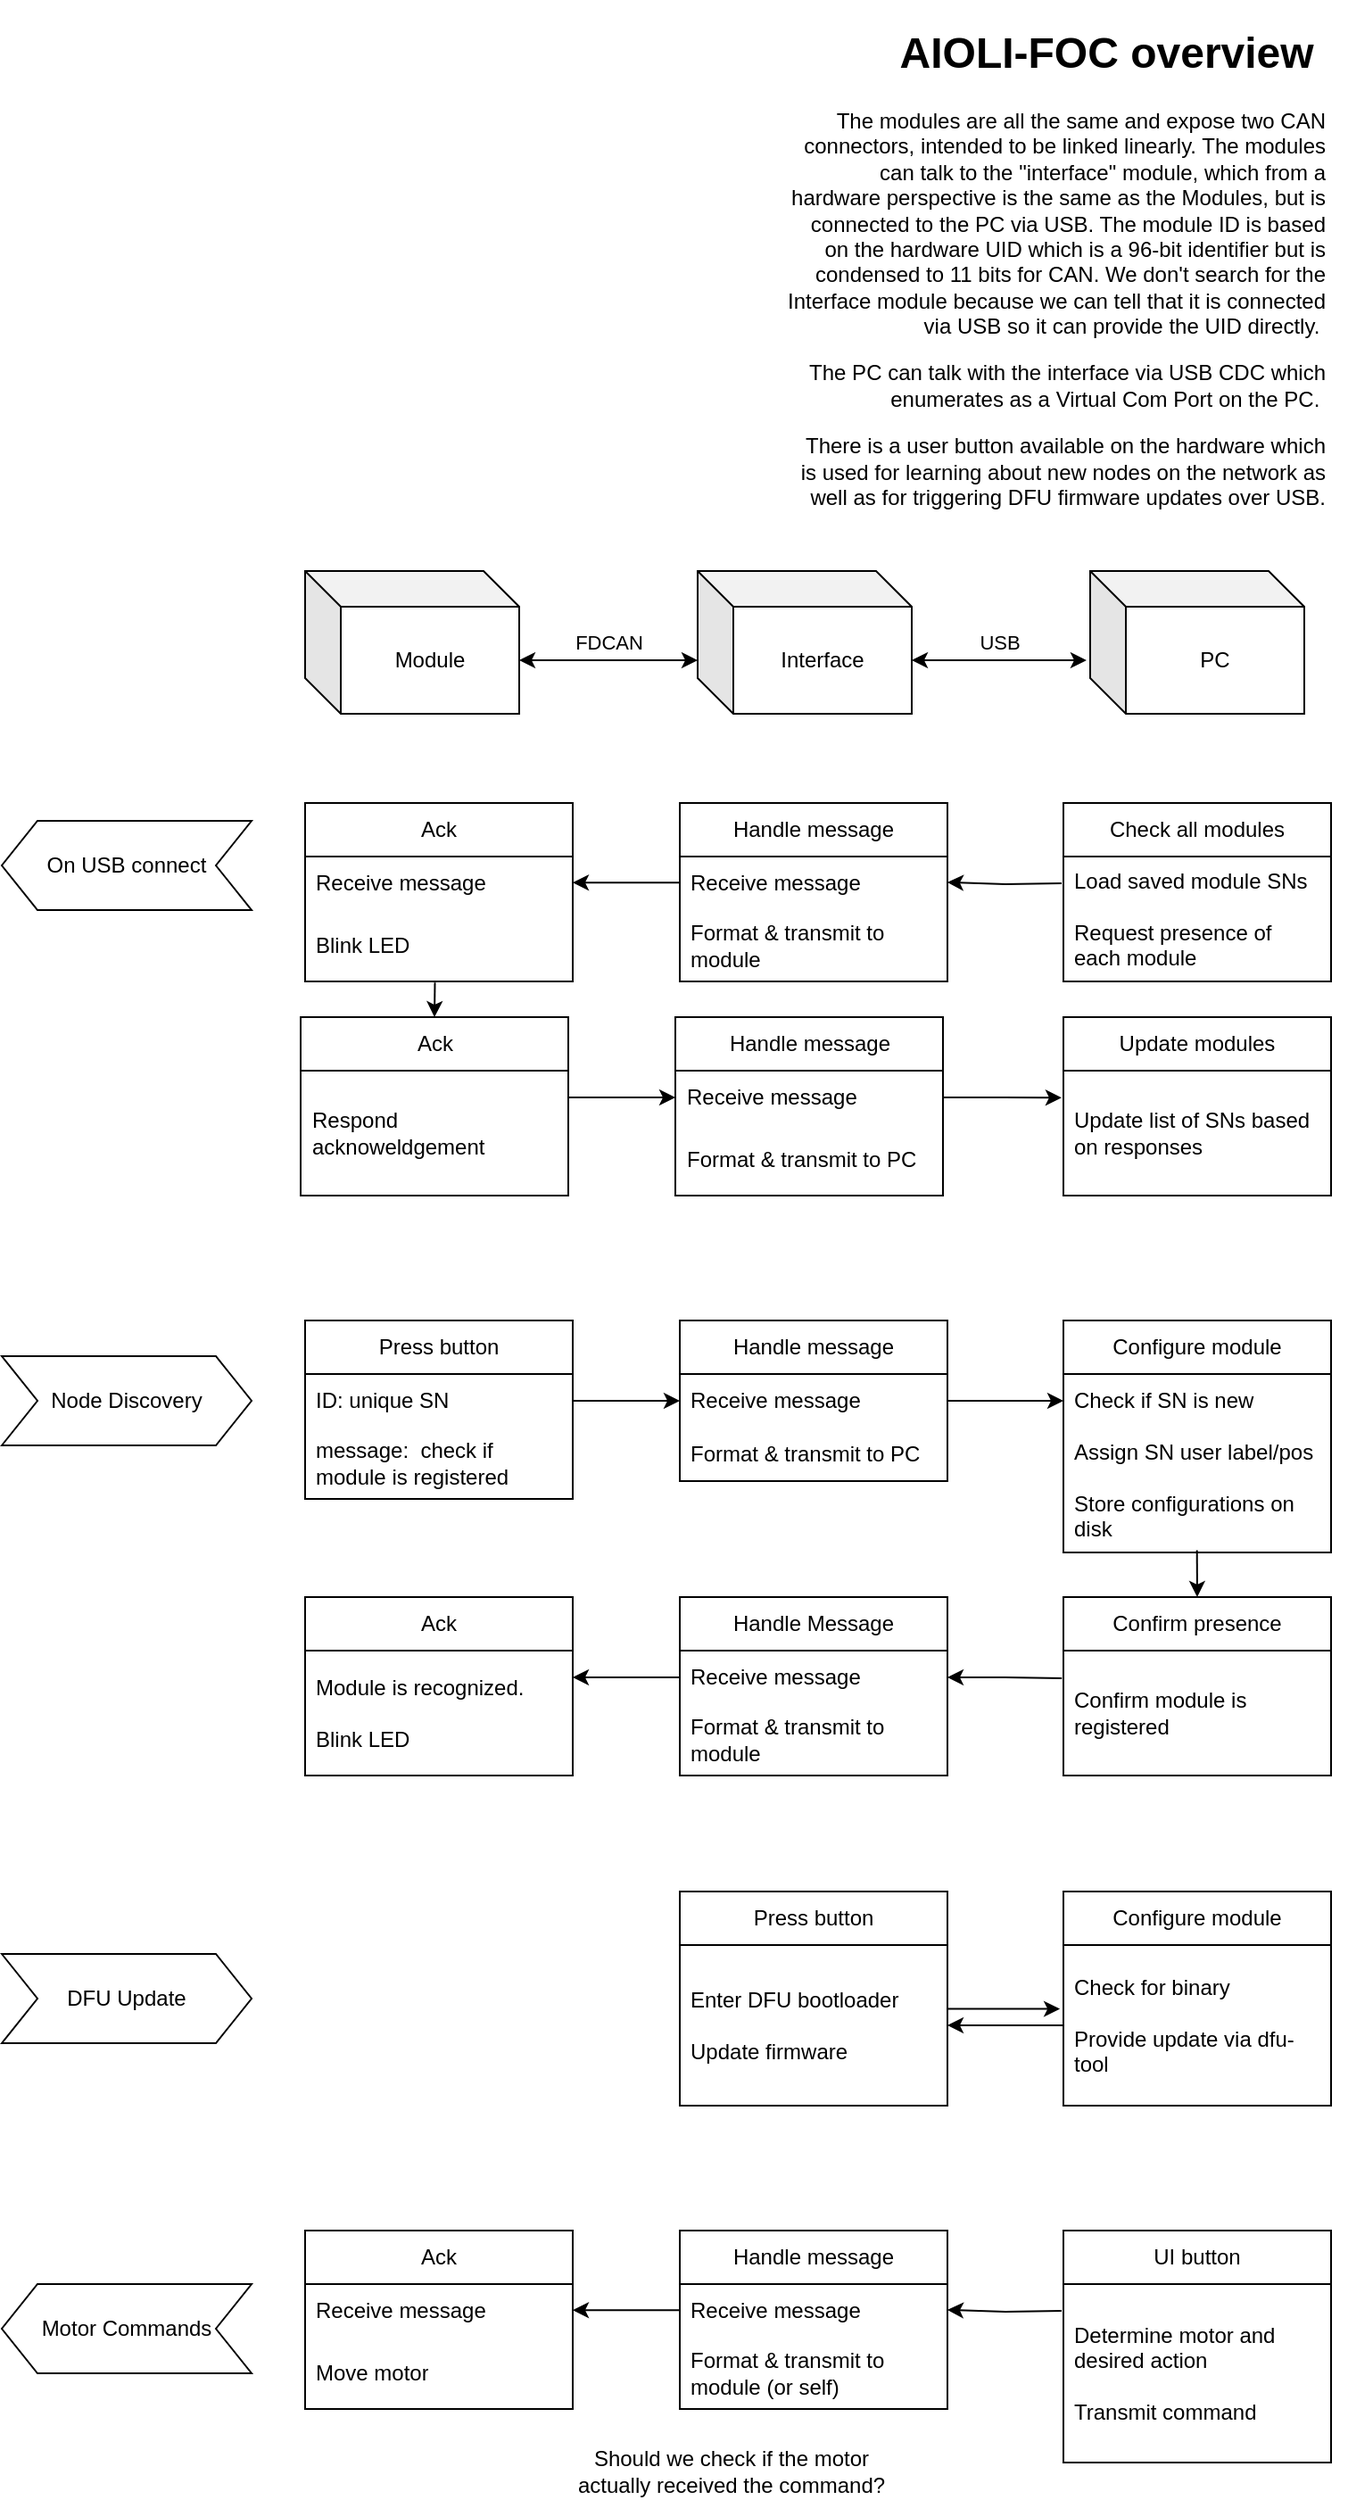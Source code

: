<mxfile version="21.3.4" type="device">
  <diagram name="Page-1" id="QK0k71U0-YMzZS4S_Lbx">
    <mxGraphModel dx="1468" dy="2058" grid="1" gridSize="10" guides="1" tooltips="1" connect="1" arrows="1" fold="1" page="1" pageScale="1" pageWidth="850" pageHeight="1100" math="0" shadow="0">
      <root>
        <mxCell id="0" />
        <mxCell id="1" parent="0" />
        <mxCell id="optiHcsyvHdyVhAm3H1W-5" style="edgeStyle=orthogonalEdgeStyle;rounded=0;orthogonalLoop=1;jettySize=auto;html=1;exitX=0;exitY=0;exitDx=120;exitDy=50;exitPerimeter=0;entryX=0;entryY=0.625;entryDx=0;entryDy=0;entryPerimeter=0;startArrow=classic;startFill=1;" edge="1" parent="1" source="optiHcsyvHdyVhAm3H1W-1" target="optiHcsyvHdyVhAm3H1W-2">
          <mxGeometry relative="1" as="geometry" />
        </mxCell>
        <mxCell id="optiHcsyvHdyVhAm3H1W-8" value="FDCAN" style="edgeLabel;html=1;align=center;verticalAlign=middle;resizable=0;points=[];" vertex="1" connectable="0" parent="optiHcsyvHdyVhAm3H1W-5">
          <mxGeometry x="0.18" y="1" relative="1" as="geometry">
            <mxPoint x="-9" y="-9" as="offset" />
          </mxGeometry>
        </mxCell>
        <mxCell id="optiHcsyvHdyVhAm3H1W-1" value="Module" style="shape=cube;whiteSpace=wrap;html=1;boundedLbl=1;backgroundOutline=1;darkOpacity=0.05;darkOpacity2=0.1;" vertex="1" parent="1">
          <mxGeometry x="240" y="270" width="120" height="80" as="geometry" />
        </mxCell>
        <mxCell id="optiHcsyvHdyVhAm3H1W-7" style="edgeStyle=orthogonalEdgeStyle;rounded=0;orthogonalLoop=1;jettySize=auto;html=1;exitX=0;exitY=0;exitDx=120;exitDy=50;exitPerimeter=0;entryX=-0.017;entryY=0.625;entryDx=0;entryDy=0;entryPerimeter=0;startArrow=classic;startFill=1;" edge="1" parent="1" source="optiHcsyvHdyVhAm3H1W-2" target="optiHcsyvHdyVhAm3H1W-3">
          <mxGeometry relative="1" as="geometry" />
        </mxCell>
        <mxCell id="optiHcsyvHdyVhAm3H1W-9" value="USB" style="edgeLabel;html=1;align=center;verticalAlign=middle;resizable=0;points=[];" vertex="1" connectable="0" parent="optiHcsyvHdyVhAm3H1W-7">
          <mxGeometry x="0.0" y="-4" relative="1" as="geometry">
            <mxPoint y="-14" as="offset" />
          </mxGeometry>
        </mxCell>
        <mxCell id="optiHcsyvHdyVhAm3H1W-2" value="Interface" style="shape=cube;whiteSpace=wrap;html=1;boundedLbl=1;backgroundOutline=1;darkOpacity=0.05;darkOpacity2=0.1;" vertex="1" parent="1">
          <mxGeometry x="460" y="270" width="120" height="80" as="geometry" />
        </mxCell>
        <mxCell id="optiHcsyvHdyVhAm3H1W-3" value="PC" style="shape=cube;whiteSpace=wrap;html=1;boundedLbl=1;backgroundOutline=1;darkOpacity=0.05;darkOpacity2=0.1;" vertex="1" parent="1">
          <mxGeometry x="680" y="270" width="120" height="80" as="geometry" />
        </mxCell>
        <mxCell id="optiHcsyvHdyVhAm3H1W-10" value="&lt;h1 style=&quot;text-align: right;&quot;&gt;AIOLI-FOC overview&amp;nbsp;&lt;/h1&gt;&lt;p style=&quot;text-align: right;&quot;&gt;The modules are all the same and expose two CAN connectors, intended to be linked linearly. The modules can talk to the &quot;interface&quot; module, which from a hardware perspective is the same as the Modules, but is connected to the PC via USB. The module ID is based on the hardware UID which is a 96-bit identifier but is condensed to 11 bits for CAN. We don&#39;t search for the Interface module because we can tell that it is connected via USB so it can provide the UID directly.&amp;nbsp;&lt;/p&gt;&lt;p style=&quot;text-align: right;&quot;&gt;The PC can talk with the interface via USB CDC which enumerates as a Virtual Com Port on the PC.&amp;nbsp;&lt;/p&gt;&lt;p style=&quot;text-align: right;&quot;&gt;There is a user button available on the hardware which is used for learning about new nodes on the network as well as for triggering DFU firmware updates over USB.&lt;/p&gt;" style="text;html=1;strokeColor=none;fillColor=none;spacing=5;spacingTop=-20;whiteSpace=wrap;overflow=hidden;rounded=0;" vertex="1" parent="1">
          <mxGeometry x="505" y="-40" width="310" height="280" as="geometry" />
        </mxCell>
        <mxCell id="optiHcsyvHdyVhAm3H1W-13" value="DFU Update" style="shape=step;perimeter=stepPerimeter;whiteSpace=wrap;html=1;fixedSize=1;" vertex="1" parent="1">
          <mxGeometry x="70" y="1045" width="140" height="50" as="geometry" />
        </mxCell>
        <mxCell id="optiHcsyvHdyVhAm3H1W-14" value="Motor Commands" style="shape=step;perimeter=stepPerimeter;whiteSpace=wrap;html=1;fixedSize=1;flipV=0;flipH=1;" vertex="1" parent="1">
          <mxGeometry x="70" y="1230" width="140" height="50" as="geometry" />
        </mxCell>
        <mxCell id="optiHcsyvHdyVhAm3H1W-18" value="Press button" style="swimlane;fontStyle=0;childLayout=stackLayout;horizontal=1;startSize=30;horizontalStack=0;resizeParent=1;resizeParentMax=0;resizeLast=0;collapsible=1;marginBottom=0;whiteSpace=wrap;html=1;" vertex="1" parent="1">
          <mxGeometry x="240" y="690" width="150" height="100" as="geometry" />
        </mxCell>
        <mxCell id="optiHcsyvHdyVhAm3H1W-19" value="ID: unique SN" style="text;strokeColor=none;fillColor=none;align=left;verticalAlign=middle;spacingLeft=4;spacingRight=4;overflow=hidden;points=[[0,0.5],[1,0.5]];portConstraint=eastwest;rotatable=0;whiteSpace=wrap;html=1;" vertex="1" parent="optiHcsyvHdyVhAm3H1W-18">
          <mxGeometry y="30" width="150" height="30" as="geometry" />
        </mxCell>
        <mxCell id="optiHcsyvHdyVhAm3H1W-20" value="message:&amp;nbsp; check if module is registered" style="text;strokeColor=none;fillColor=none;align=left;verticalAlign=middle;spacingLeft=4;spacingRight=4;overflow=hidden;points=[[0,0.5],[1,0.5]];portConstraint=eastwest;rotatable=0;whiteSpace=wrap;html=1;" vertex="1" parent="optiHcsyvHdyVhAm3H1W-18">
          <mxGeometry y="60" width="150" height="40" as="geometry" />
        </mxCell>
        <mxCell id="optiHcsyvHdyVhAm3H1W-22" style="edgeStyle=orthogonalEdgeStyle;rounded=0;orthogonalLoop=1;jettySize=auto;html=1;exitX=1;exitY=0.5;exitDx=0;exitDy=0;" edge="1" parent="optiHcsyvHdyVhAm3H1W-18" source="optiHcsyvHdyVhAm3H1W-19" target="optiHcsyvHdyVhAm3H1W-19">
          <mxGeometry relative="1" as="geometry" />
        </mxCell>
        <mxCell id="optiHcsyvHdyVhAm3H1W-23" value="Handle message" style="swimlane;fontStyle=0;childLayout=stackLayout;horizontal=1;startSize=30;horizontalStack=0;resizeParent=1;resizeParentMax=0;resizeLast=0;collapsible=1;marginBottom=0;whiteSpace=wrap;html=1;" vertex="1" parent="1">
          <mxGeometry x="450" y="690" width="150" height="90" as="geometry" />
        </mxCell>
        <mxCell id="optiHcsyvHdyVhAm3H1W-24" value="Receive message" style="text;strokeColor=none;fillColor=none;align=left;verticalAlign=middle;spacingLeft=4;spacingRight=4;overflow=hidden;points=[[0,0.5],[1,0.5]];portConstraint=eastwest;rotatable=0;whiteSpace=wrap;html=1;" vertex="1" parent="optiHcsyvHdyVhAm3H1W-23">
          <mxGeometry y="30" width="150" height="30" as="geometry" />
        </mxCell>
        <mxCell id="optiHcsyvHdyVhAm3H1W-25" value="Format &amp;amp; transmit to PC" style="text;strokeColor=none;fillColor=none;align=left;verticalAlign=middle;spacingLeft=4;spacingRight=4;overflow=hidden;points=[[0,0.5],[1,0.5]];portConstraint=eastwest;rotatable=0;whiteSpace=wrap;html=1;" vertex="1" parent="optiHcsyvHdyVhAm3H1W-23">
          <mxGeometry y="60" width="150" height="30" as="geometry" />
        </mxCell>
        <mxCell id="optiHcsyvHdyVhAm3H1W-26" style="edgeStyle=orthogonalEdgeStyle;rounded=0;orthogonalLoop=1;jettySize=auto;html=1;exitX=1;exitY=0.5;exitDx=0;exitDy=0;" edge="1" parent="optiHcsyvHdyVhAm3H1W-23" source="optiHcsyvHdyVhAm3H1W-24" target="optiHcsyvHdyVhAm3H1W-24">
          <mxGeometry relative="1" as="geometry" />
        </mxCell>
        <mxCell id="optiHcsyvHdyVhAm3H1W-27" value="Configure module" style="swimlane;fontStyle=0;childLayout=stackLayout;horizontal=1;startSize=30;horizontalStack=0;resizeParent=1;resizeParentMax=0;resizeLast=0;collapsible=1;marginBottom=0;whiteSpace=wrap;html=1;" vertex="1" parent="1">
          <mxGeometry x="665" y="690" width="150" height="130" as="geometry" />
        </mxCell>
        <mxCell id="optiHcsyvHdyVhAm3H1W-28" value="Check if SN is new" style="text;strokeColor=none;fillColor=none;align=left;verticalAlign=middle;spacingLeft=4;spacingRight=4;overflow=hidden;points=[[0,0.5],[1,0.5]];portConstraint=eastwest;rotatable=0;whiteSpace=wrap;html=1;" vertex="1" parent="optiHcsyvHdyVhAm3H1W-27">
          <mxGeometry y="30" width="150" height="30" as="geometry" />
        </mxCell>
        <mxCell id="optiHcsyvHdyVhAm3H1W-29" value="Assign SN user label/pos&lt;br&gt;&lt;br&gt;Store configurations on disk" style="text;strokeColor=none;fillColor=none;align=left;verticalAlign=middle;spacingLeft=4;spacingRight=4;overflow=hidden;points=[[0,0.5],[1,0.5]];portConstraint=eastwest;rotatable=0;whiteSpace=wrap;html=1;" vertex="1" parent="optiHcsyvHdyVhAm3H1W-27">
          <mxGeometry y="60" width="150" height="70" as="geometry" />
        </mxCell>
        <mxCell id="optiHcsyvHdyVhAm3H1W-30" style="edgeStyle=orthogonalEdgeStyle;rounded=0;orthogonalLoop=1;jettySize=auto;html=1;exitX=1;exitY=0.5;exitDx=0;exitDy=0;" edge="1" parent="optiHcsyvHdyVhAm3H1W-27" source="optiHcsyvHdyVhAm3H1W-28" target="optiHcsyvHdyVhAm3H1W-28">
          <mxGeometry relative="1" as="geometry" />
        </mxCell>
        <mxCell id="optiHcsyvHdyVhAm3H1W-31" value="Press button" style="swimlane;fontStyle=0;childLayout=stackLayout;horizontal=1;startSize=30;horizontalStack=0;resizeParent=1;resizeParentMax=0;resizeLast=0;collapsible=1;marginBottom=0;whiteSpace=wrap;html=1;" vertex="1" parent="1">
          <mxGeometry x="450" y="1010" width="150" height="120" as="geometry" />
        </mxCell>
        <mxCell id="optiHcsyvHdyVhAm3H1W-32" value="Enter DFU bootloader&lt;br&gt;&lt;br&gt;Update firmware" style="text;strokeColor=none;fillColor=none;align=left;verticalAlign=middle;spacingLeft=4;spacingRight=4;overflow=hidden;points=[[0,0.5],[1,0.5]];portConstraint=eastwest;rotatable=0;whiteSpace=wrap;html=1;" vertex="1" parent="optiHcsyvHdyVhAm3H1W-31">
          <mxGeometry y="30" width="150" height="90" as="geometry" />
        </mxCell>
        <mxCell id="optiHcsyvHdyVhAm3H1W-34" style="edgeStyle=orthogonalEdgeStyle;rounded=0;orthogonalLoop=1;jettySize=auto;html=1;exitX=1;exitY=0.5;exitDx=0;exitDy=0;" edge="1" parent="optiHcsyvHdyVhAm3H1W-31" source="optiHcsyvHdyVhAm3H1W-32" target="optiHcsyvHdyVhAm3H1W-32">
          <mxGeometry relative="1" as="geometry" />
        </mxCell>
        <mxCell id="optiHcsyvHdyVhAm3H1W-35" value="Configure module" style="swimlane;fontStyle=0;childLayout=stackLayout;horizontal=1;startSize=30;horizontalStack=0;resizeParent=1;resizeParentMax=0;resizeLast=0;collapsible=1;marginBottom=0;whiteSpace=wrap;html=1;" vertex="1" parent="1">
          <mxGeometry x="665" y="1010" width="150" height="120" as="geometry" />
        </mxCell>
        <mxCell id="optiHcsyvHdyVhAm3H1W-36" value="Check for binary&lt;br&gt;&lt;br&gt;Provide update via dfu-tool" style="text;strokeColor=none;fillColor=none;align=left;verticalAlign=middle;spacingLeft=4;spacingRight=4;overflow=hidden;points=[[0,0.5],[1,0.5]];portConstraint=eastwest;rotatable=0;whiteSpace=wrap;html=1;" vertex="1" parent="optiHcsyvHdyVhAm3H1W-35">
          <mxGeometry y="30" width="150" height="90" as="geometry" />
        </mxCell>
        <mxCell id="optiHcsyvHdyVhAm3H1W-38" style="edgeStyle=orthogonalEdgeStyle;rounded=0;orthogonalLoop=1;jettySize=auto;html=1;exitX=1;exitY=0.5;exitDx=0;exitDy=0;" edge="1" parent="optiHcsyvHdyVhAm3H1W-35" source="optiHcsyvHdyVhAm3H1W-36" target="optiHcsyvHdyVhAm3H1W-36">
          <mxGeometry relative="1" as="geometry" />
        </mxCell>
        <mxCell id="optiHcsyvHdyVhAm3H1W-39" style="edgeStyle=orthogonalEdgeStyle;rounded=0;orthogonalLoop=1;jettySize=auto;html=1;exitX=1;exitY=0.5;exitDx=0;exitDy=0;entryX=0;entryY=0.5;entryDx=0;entryDy=0;" edge="1" parent="1" source="optiHcsyvHdyVhAm3H1W-19" target="optiHcsyvHdyVhAm3H1W-24">
          <mxGeometry relative="1" as="geometry" />
        </mxCell>
        <mxCell id="optiHcsyvHdyVhAm3H1W-40" style="edgeStyle=orthogonalEdgeStyle;rounded=0;orthogonalLoop=1;jettySize=auto;html=1;exitX=1;exitY=0.5;exitDx=0;exitDy=0;entryX=0;entryY=0.5;entryDx=0;entryDy=0;" edge="1" parent="1" source="optiHcsyvHdyVhAm3H1W-24" target="optiHcsyvHdyVhAm3H1W-28">
          <mxGeometry relative="1" as="geometry" />
        </mxCell>
        <mxCell id="optiHcsyvHdyVhAm3H1W-49" value="Ack" style="swimlane;fontStyle=0;childLayout=stackLayout;horizontal=1;startSize=30;horizontalStack=0;resizeParent=1;resizeParentMax=0;resizeLast=0;collapsible=1;marginBottom=0;whiteSpace=wrap;html=1;" vertex="1" parent="1">
          <mxGeometry x="240" y="845" width="150" height="100" as="geometry" />
        </mxCell>
        <mxCell id="optiHcsyvHdyVhAm3H1W-51" value="Module is recognized.&lt;br&gt;&lt;br&gt;Blink LED" style="text;strokeColor=none;fillColor=none;align=left;verticalAlign=middle;spacingLeft=4;spacingRight=4;overflow=hidden;points=[[0,0.5],[1,0.5]];portConstraint=eastwest;rotatable=0;whiteSpace=wrap;html=1;" vertex="1" parent="optiHcsyvHdyVhAm3H1W-49">
          <mxGeometry y="30" width="150" height="70" as="geometry" />
        </mxCell>
        <mxCell id="optiHcsyvHdyVhAm3H1W-52" style="edgeStyle=orthogonalEdgeStyle;rounded=0;orthogonalLoop=1;jettySize=auto;html=1;exitX=1;exitY=0.5;exitDx=0;exitDy=0;" edge="1" parent="optiHcsyvHdyVhAm3H1W-49">
          <mxGeometry relative="1" as="geometry">
            <mxPoint x="150" y="45" as="sourcePoint" />
            <mxPoint x="150" y="45" as="targetPoint" />
          </mxGeometry>
        </mxCell>
        <mxCell id="optiHcsyvHdyVhAm3H1W-53" value="Handle Message" style="swimlane;fontStyle=0;childLayout=stackLayout;horizontal=1;startSize=30;horizontalStack=0;resizeParent=1;resizeParentMax=0;resizeLast=0;collapsible=1;marginBottom=0;whiteSpace=wrap;html=1;" vertex="1" parent="1">
          <mxGeometry x="450" y="845" width="150" height="100" as="geometry" />
        </mxCell>
        <mxCell id="optiHcsyvHdyVhAm3H1W-54" value="Receive message" style="text;strokeColor=none;fillColor=none;align=left;verticalAlign=middle;spacingLeft=4;spacingRight=4;overflow=hidden;points=[[0,0.5],[1,0.5]];portConstraint=eastwest;rotatable=0;whiteSpace=wrap;html=1;" vertex="1" parent="optiHcsyvHdyVhAm3H1W-53">
          <mxGeometry y="30" width="150" height="30" as="geometry" />
        </mxCell>
        <mxCell id="optiHcsyvHdyVhAm3H1W-55" value="Format &amp;amp; transmit to module" style="text;strokeColor=none;fillColor=none;align=left;verticalAlign=middle;spacingLeft=4;spacingRight=4;overflow=hidden;points=[[0,0.5],[1,0.5]];portConstraint=eastwest;rotatable=0;whiteSpace=wrap;html=1;" vertex="1" parent="optiHcsyvHdyVhAm3H1W-53">
          <mxGeometry y="60" width="150" height="40" as="geometry" />
        </mxCell>
        <mxCell id="optiHcsyvHdyVhAm3H1W-56" style="edgeStyle=orthogonalEdgeStyle;rounded=0;orthogonalLoop=1;jettySize=auto;html=1;exitX=1;exitY=0.5;exitDx=0;exitDy=0;" edge="1" parent="optiHcsyvHdyVhAm3H1W-53" source="optiHcsyvHdyVhAm3H1W-54" target="optiHcsyvHdyVhAm3H1W-54">
          <mxGeometry relative="1" as="geometry" />
        </mxCell>
        <mxCell id="optiHcsyvHdyVhAm3H1W-68" style="edgeStyle=orthogonalEdgeStyle;rounded=0;orthogonalLoop=1;jettySize=auto;html=1;exitX=0.5;exitY=0;exitDx=0;exitDy=0;entryX=0.499;entryY=0.982;entryDx=0;entryDy=0;entryPerimeter=0;startArrow=classic;startFill=1;endArrow=none;endFill=0;" edge="1" parent="1" source="optiHcsyvHdyVhAm3H1W-57" target="optiHcsyvHdyVhAm3H1W-29">
          <mxGeometry relative="1" as="geometry" />
        </mxCell>
        <mxCell id="optiHcsyvHdyVhAm3H1W-57" value="Confirm presence" style="swimlane;fontStyle=0;childLayout=stackLayout;horizontal=1;startSize=30;horizontalStack=0;resizeParent=1;resizeParentMax=0;resizeLast=0;collapsible=1;marginBottom=0;whiteSpace=wrap;html=1;" vertex="1" parent="1">
          <mxGeometry x="665" y="845" width="150" height="100" as="geometry" />
        </mxCell>
        <mxCell id="optiHcsyvHdyVhAm3H1W-58" value="Confirm module is registered" style="text;strokeColor=none;fillColor=none;align=left;verticalAlign=middle;spacingLeft=4;spacingRight=4;overflow=hidden;points=[[0,0.5],[1,0.5]];portConstraint=eastwest;rotatable=0;whiteSpace=wrap;html=1;" vertex="1" parent="optiHcsyvHdyVhAm3H1W-57">
          <mxGeometry y="30" width="150" height="70" as="geometry" />
        </mxCell>
        <mxCell id="optiHcsyvHdyVhAm3H1W-60" style="edgeStyle=orthogonalEdgeStyle;rounded=0;orthogonalLoop=1;jettySize=auto;html=1;exitX=1;exitY=0.5;exitDx=0;exitDy=0;" edge="1" parent="optiHcsyvHdyVhAm3H1W-57" source="optiHcsyvHdyVhAm3H1W-58" target="optiHcsyvHdyVhAm3H1W-58">
          <mxGeometry relative="1" as="geometry" />
        </mxCell>
        <mxCell id="optiHcsyvHdyVhAm3H1W-65" style="edgeStyle=orthogonalEdgeStyle;rounded=0;orthogonalLoop=1;jettySize=auto;html=1;exitX=0;exitY=0.5;exitDx=0;exitDy=0;entryX=1;entryY=0.5;entryDx=0;entryDy=0;" edge="1" parent="1" source="optiHcsyvHdyVhAm3H1W-54">
          <mxGeometry relative="1" as="geometry">
            <mxPoint x="390" y="890" as="targetPoint" />
          </mxGeometry>
        </mxCell>
        <mxCell id="optiHcsyvHdyVhAm3H1W-69" value="Node Discovery" style="shape=step;perimeter=stepPerimeter;whiteSpace=wrap;html=1;fixedSize=1;" vertex="1" parent="1">
          <mxGeometry x="70" y="710" width="140" height="50" as="geometry" />
        </mxCell>
        <mxCell id="optiHcsyvHdyVhAm3H1W-70" value="On USB connect" style="shape=step;perimeter=stepPerimeter;whiteSpace=wrap;html=1;fixedSize=1;flipH=1;" vertex="1" parent="1">
          <mxGeometry x="70" y="410" width="140" height="50" as="geometry" />
        </mxCell>
        <mxCell id="optiHcsyvHdyVhAm3H1W-72" value="Handle message" style="swimlane;fontStyle=0;childLayout=stackLayout;horizontal=1;startSize=30;horizontalStack=0;resizeParent=1;resizeParentMax=0;resizeLast=0;collapsible=1;marginBottom=0;whiteSpace=wrap;html=1;" vertex="1" parent="1">
          <mxGeometry x="450" y="400" width="150" height="100" as="geometry" />
        </mxCell>
        <mxCell id="optiHcsyvHdyVhAm3H1W-73" value="Receive message" style="text;strokeColor=none;fillColor=none;align=left;verticalAlign=middle;spacingLeft=4;spacingRight=4;overflow=hidden;points=[[0,0.5],[1,0.5]];portConstraint=eastwest;rotatable=0;whiteSpace=wrap;html=1;" vertex="1" parent="optiHcsyvHdyVhAm3H1W-72">
          <mxGeometry y="30" width="150" height="30" as="geometry" />
        </mxCell>
        <mxCell id="optiHcsyvHdyVhAm3H1W-74" value="Format &amp;amp; transmit to module" style="text;strokeColor=none;fillColor=none;align=left;verticalAlign=middle;spacingLeft=4;spacingRight=4;overflow=hidden;points=[[0,0.5],[1,0.5]];portConstraint=eastwest;rotatable=0;whiteSpace=wrap;html=1;" vertex="1" parent="optiHcsyvHdyVhAm3H1W-72">
          <mxGeometry y="60" width="150" height="40" as="geometry" />
        </mxCell>
        <mxCell id="optiHcsyvHdyVhAm3H1W-75" style="edgeStyle=orthogonalEdgeStyle;rounded=0;orthogonalLoop=1;jettySize=auto;html=1;exitX=1;exitY=0.5;exitDx=0;exitDy=0;" edge="1" parent="optiHcsyvHdyVhAm3H1W-72" source="optiHcsyvHdyVhAm3H1W-73" target="optiHcsyvHdyVhAm3H1W-73">
          <mxGeometry relative="1" as="geometry" />
        </mxCell>
        <mxCell id="optiHcsyvHdyVhAm3H1W-76" value="Check all modules" style="swimlane;fontStyle=0;childLayout=stackLayout;horizontal=1;startSize=30;horizontalStack=0;resizeParent=1;resizeParentMax=0;resizeLast=0;collapsible=1;marginBottom=0;whiteSpace=wrap;html=1;" vertex="1" parent="1">
          <mxGeometry x="665" y="400" width="150" height="100" as="geometry" />
        </mxCell>
        <mxCell id="optiHcsyvHdyVhAm3H1W-78" value="Load saved module SNs&lt;br&gt;&lt;br&gt;Request presence of each module" style="text;strokeColor=none;fillColor=none;align=left;verticalAlign=middle;spacingLeft=4;spacingRight=4;overflow=hidden;points=[[0,0.5],[1,0.5]];portConstraint=eastwest;rotatable=0;whiteSpace=wrap;html=1;" vertex="1" parent="optiHcsyvHdyVhAm3H1W-76">
          <mxGeometry y="30" width="150" height="70" as="geometry" />
        </mxCell>
        <mxCell id="optiHcsyvHdyVhAm3H1W-79" style="edgeStyle=orthogonalEdgeStyle;rounded=0;orthogonalLoop=1;jettySize=auto;html=1;exitX=1;exitY=0.5;exitDx=0;exitDy=0;" edge="1" parent="optiHcsyvHdyVhAm3H1W-76">
          <mxGeometry relative="1" as="geometry">
            <mxPoint x="150" y="45" as="sourcePoint" />
            <mxPoint x="150" y="45" as="targetPoint" />
          </mxGeometry>
        </mxCell>
        <mxCell id="optiHcsyvHdyVhAm3H1W-80" value="Ack" style="swimlane;fontStyle=0;childLayout=stackLayout;horizontal=1;startSize=30;horizontalStack=0;resizeParent=1;resizeParentMax=0;resizeLast=0;collapsible=1;marginBottom=0;whiteSpace=wrap;html=1;" vertex="1" parent="1">
          <mxGeometry x="240" y="400" width="150" height="100" as="geometry" />
        </mxCell>
        <mxCell id="optiHcsyvHdyVhAm3H1W-81" value="Receive message" style="text;strokeColor=none;fillColor=none;align=left;verticalAlign=middle;spacingLeft=4;spacingRight=4;overflow=hidden;points=[[0,0.5],[1,0.5]];portConstraint=eastwest;rotatable=0;whiteSpace=wrap;html=1;" vertex="1" parent="optiHcsyvHdyVhAm3H1W-80">
          <mxGeometry y="30" width="150" height="30" as="geometry" />
        </mxCell>
        <mxCell id="optiHcsyvHdyVhAm3H1W-82" value="Blink LED" style="text;strokeColor=none;fillColor=none;align=left;verticalAlign=middle;spacingLeft=4;spacingRight=4;overflow=hidden;points=[[0,0.5],[1,0.5]];portConstraint=eastwest;rotatable=0;whiteSpace=wrap;html=1;" vertex="1" parent="optiHcsyvHdyVhAm3H1W-80">
          <mxGeometry y="60" width="150" height="40" as="geometry" />
        </mxCell>
        <mxCell id="optiHcsyvHdyVhAm3H1W-83" style="edgeStyle=orthogonalEdgeStyle;rounded=0;orthogonalLoop=1;jettySize=auto;html=1;exitX=1;exitY=0.5;exitDx=0;exitDy=0;" edge="1" parent="optiHcsyvHdyVhAm3H1W-80" source="optiHcsyvHdyVhAm3H1W-81" target="optiHcsyvHdyVhAm3H1W-81">
          <mxGeometry relative="1" as="geometry" />
        </mxCell>
        <mxCell id="optiHcsyvHdyVhAm3H1W-84" style="edgeStyle=orthogonalEdgeStyle;rounded=0;orthogonalLoop=1;jettySize=auto;html=1;exitX=0;exitY=0.5;exitDx=0;exitDy=0;entryX=1;entryY=0.5;entryDx=0;entryDy=0;" edge="1" parent="1">
          <mxGeometry relative="1" as="geometry">
            <mxPoint x="450" y="444.62" as="sourcePoint" />
            <mxPoint x="390" y="444.62" as="targetPoint" />
          </mxGeometry>
        </mxCell>
        <mxCell id="optiHcsyvHdyVhAm3H1W-85" style="edgeStyle=orthogonalEdgeStyle;rounded=0;orthogonalLoop=1;jettySize=auto;html=1;exitX=-0.007;exitY=0.29;exitDx=0;exitDy=0;entryX=1;entryY=0.5;entryDx=0;entryDy=0;exitPerimeter=0;" edge="1" parent="1">
          <mxGeometry relative="1" as="geometry">
            <mxPoint x="664" y="445" as="sourcePoint" />
            <mxPoint x="600" y="444.47" as="targetPoint" />
          </mxGeometry>
        </mxCell>
        <mxCell id="optiHcsyvHdyVhAm3H1W-86" value="Handle message" style="swimlane;fontStyle=0;childLayout=stackLayout;horizontal=1;startSize=30;horizontalStack=0;resizeParent=1;resizeParentMax=0;resizeLast=0;collapsible=1;marginBottom=0;whiteSpace=wrap;html=1;" vertex="1" parent="1">
          <mxGeometry x="447.5" y="520" width="150" height="100" as="geometry" />
        </mxCell>
        <mxCell id="optiHcsyvHdyVhAm3H1W-87" value="Receive message" style="text;strokeColor=none;fillColor=none;align=left;verticalAlign=middle;spacingLeft=4;spacingRight=4;overflow=hidden;points=[[0,0.5],[1,0.5]];portConstraint=eastwest;rotatable=0;whiteSpace=wrap;html=1;" vertex="1" parent="optiHcsyvHdyVhAm3H1W-86">
          <mxGeometry y="30" width="150" height="30" as="geometry" />
        </mxCell>
        <mxCell id="optiHcsyvHdyVhAm3H1W-88" value="Format &amp;amp; transmit to PC" style="text;strokeColor=none;fillColor=none;align=left;verticalAlign=middle;spacingLeft=4;spacingRight=4;overflow=hidden;points=[[0,0.5],[1,0.5]];portConstraint=eastwest;rotatable=0;whiteSpace=wrap;html=1;" vertex="1" parent="optiHcsyvHdyVhAm3H1W-86">
          <mxGeometry y="60" width="150" height="40" as="geometry" />
        </mxCell>
        <mxCell id="optiHcsyvHdyVhAm3H1W-89" style="edgeStyle=orthogonalEdgeStyle;rounded=0;orthogonalLoop=1;jettySize=auto;html=1;exitX=1;exitY=0.5;exitDx=0;exitDy=0;" edge="1" parent="optiHcsyvHdyVhAm3H1W-86" source="optiHcsyvHdyVhAm3H1W-87" target="optiHcsyvHdyVhAm3H1W-87">
          <mxGeometry relative="1" as="geometry" />
        </mxCell>
        <mxCell id="optiHcsyvHdyVhAm3H1W-90" value="Update modules" style="swimlane;fontStyle=0;childLayout=stackLayout;horizontal=1;startSize=30;horizontalStack=0;resizeParent=1;resizeParentMax=0;resizeLast=0;collapsible=1;marginBottom=0;whiteSpace=wrap;html=1;" vertex="1" parent="1">
          <mxGeometry x="665" y="520" width="150" height="100" as="geometry" />
        </mxCell>
        <mxCell id="optiHcsyvHdyVhAm3H1W-91" value="Update list of SNs based on responses" style="text;strokeColor=none;fillColor=none;align=left;verticalAlign=middle;spacingLeft=4;spacingRight=4;overflow=hidden;points=[[0,0.5],[1,0.5]];portConstraint=eastwest;rotatable=0;whiteSpace=wrap;html=1;" vertex="1" parent="optiHcsyvHdyVhAm3H1W-90">
          <mxGeometry y="30" width="150" height="70" as="geometry" />
        </mxCell>
        <mxCell id="optiHcsyvHdyVhAm3H1W-92" style="edgeStyle=orthogonalEdgeStyle;rounded=0;orthogonalLoop=1;jettySize=auto;html=1;exitX=1;exitY=0.5;exitDx=0;exitDy=0;" edge="1" parent="optiHcsyvHdyVhAm3H1W-90">
          <mxGeometry relative="1" as="geometry">
            <mxPoint x="150" y="45" as="sourcePoint" />
            <mxPoint x="150" y="45" as="targetPoint" />
          </mxGeometry>
        </mxCell>
        <mxCell id="optiHcsyvHdyVhAm3H1W-103" style="edgeStyle=orthogonalEdgeStyle;rounded=0;orthogonalLoop=1;jettySize=auto;html=1;exitX=0.5;exitY=0;exitDx=0;exitDy=0;entryX=0.485;entryY=1.017;entryDx=0;entryDy=0;entryPerimeter=0;startArrow=classic;startFill=1;endArrow=none;endFill=0;" edge="1" parent="1" source="optiHcsyvHdyVhAm3H1W-93" target="optiHcsyvHdyVhAm3H1W-82">
          <mxGeometry relative="1" as="geometry" />
        </mxCell>
        <mxCell id="optiHcsyvHdyVhAm3H1W-93" value="Ack" style="swimlane;fontStyle=0;childLayout=stackLayout;horizontal=1;startSize=30;horizontalStack=0;resizeParent=1;resizeParentMax=0;resizeLast=0;collapsible=1;marginBottom=0;whiteSpace=wrap;html=1;" vertex="1" parent="1">
          <mxGeometry x="237.5" y="520" width="150" height="100" as="geometry" />
        </mxCell>
        <mxCell id="optiHcsyvHdyVhAm3H1W-94" value="Respond acknoweldgement" style="text;strokeColor=none;fillColor=none;align=left;verticalAlign=middle;spacingLeft=4;spacingRight=4;overflow=hidden;points=[[0,0.5],[1,0.5]];portConstraint=eastwest;rotatable=0;whiteSpace=wrap;html=1;" vertex="1" parent="optiHcsyvHdyVhAm3H1W-93">
          <mxGeometry y="30" width="150" height="70" as="geometry" />
        </mxCell>
        <mxCell id="optiHcsyvHdyVhAm3H1W-96" style="edgeStyle=orthogonalEdgeStyle;rounded=0;orthogonalLoop=1;jettySize=auto;html=1;exitX=1;exitY=0.5;exitDx=0;exitDy=0;" edge="1" parent="optiHcsyvHdyVhAm3H1W-93" source="optiHcsyvHdyVhAm3H1W-94" target="optiHcsyvHdyVhAm3H1W-94">
          <mxGeometry relative="1" as="geometry" />
        </mxCell>
        <mxCell id="optiHcsyvHdyVhAm3H1W-101" style="edgeStyle=orthogonalEdgeStyle;rounded=0;orthogonalLoop=1;jettySize=auto;html=1;exitX=1;exitY=0.5;exitDx=0;exitDy=0;entryX=0;entryY=0.5;entryDx=0;entryDy=0;" edge="1" parent="1" source="optiHcsyvHdyVhAm3H1W-94" target="optiHcsyvHdyVhAm3H1W-87">
          <mxGeometry relative="1" as="geometry">
            <Array as="points">
              <mxPoint x="388" y="565" />
            </Array>
          </mxGeometry>
        </mxCell>
        <mxCell id="optiHcsyvHdyVhAm3H1W-102" style="edgeStyle=orthogonalEdgeStyle;rounded=0;orthogonalLoop=1;jettySize=auto;html=1;exitX=1;exitY=0.5;exitDx=0;exitDy=0;entryX=-0.007;entryY=0.216;entryDx=0;entryDy=0;entryPerimeter=0;" edge="1" parent="1" source="optiHcsyvHdyVhAm3H1W-87" target="optiHcsyvHdyVhAm3H1W-91">
          <mxGeometry relative="1" as="geometry" />
        </mxCell>
        <mxCell id="optiHcsyvHdyVhAm3H1W-104" style="edgeStyle=orthogonalEdgeStyle;rounded=0;orthogonalLoop=1;jettySize=auto;html=1;exitX=1;exitY=0.5;exitDx=0;exitDy=0;entryX=-0.013;entryY=0.083;entryDx=0;entryDy=0;entryPerimeter=0;" edge="1" parent="1" source="optiHcsyvHdyVhAm3H1W-32">
          <mxGeometry relative="1" as="geometry">
            <mxPoint x="663.05" y="1075.81" as="targetPoint" />
            <Array as="points">
              <mxPoint x="600" y="1076" />
            </Array>
          </mxGeometry>
        </mxCell>
        <mxCell id="optiHcsyvHdyVhAm3H1W-105" style="edgeStyle=orthogonalEdgeStyle;rounded=0;orthogonalLoop=1;jettySize=auto;html=1;exitX=1;exitY=0.5;exitDx=0;exitDy=0;entryX=-0.006;entryY=0.221;entryDx=0;entryDy=0;entryPerimeter=0;startArrow=classic;startFill=1;endArrow=none;endFill=0;" edge="1" parent="1" source="optiHcsyvHdyVhAm3H1W-54" target="optiHcsyvHdyVhAm3H1W-58">
          <mxGeometry relative="1" as="geometry" />
        </mxCell>
        <mxCell id="optiHcsyvHdyVhAm3H1W-108" style="edgeStyle=orthogonalEdgeStyle;rounded=0;orthogonalLoop=1;jettySize=auto;html=1;exitX=0;exitY=0.5;exitDx=0;exitDy=0;entryX=1;entryY=0.5;entryDx=0;entryDy=0;" edge="1" parent="1" source="optiHcsyvHdyVhAm3H1W-36" target="optiHcsyvHdyVhAm3H1W-32">
          <mxGeometry relative="1" as="geometry" />
        </mxCell>
        <mxCell id="optiHcsyvHdyVhAm3H1W-122" value="Handle message" style="swimlane;fontStyle=0;childLayout=stackLayout;horizontal=1;startSize=30;horizontalStack=0;resizeParent=1;resizeParentMax=0;resizeLast=0;collapsible=1;marginBottom=0;whiteSpace=wrap;html=1;" vertex="1" parent="1">
          <mxGeometry x="450" y="1200" width="150" height="100" as="geometry" />
        </mxCell>
        <mxCell id="optiHcsyvHdyVhAm3H1W-123" value="Receive message" style="text;strokeColor=none;fillColor=none;align=left;verticalAlign=middle;spacingLeft=4;spacingRight=4;overflow=hidden;points=[[0,0.5],[1,0.5]];portConstraint=eastwest;rotatable=0;whiteSpace=wrap;html=1;" vertex="1" parent="optiHcsyvHdyVhAm3H1W-122">
          <mxGeometry y="30" width="150" height="30" as="geometry" />
        </mxCell>
        <mxCell id="optiHcsyvHdyVhAm3H1W-124" value="Format &amp;amp; transmit to module (or self)" style="text;strokeColor=none;fillColor=none;align=left;verticalAlign=middle;spacingLeft=4;spacingRight=4;overflow=hidden;points=[[0,0.5],[1,0.5]];portConstraint=eastwest;rotatable=0;whiteSpace=wrap;html=1;" vertex="1" parent="optiHcsyvHdyVhAm3H1W-122">
          <mxGeometry y="60" width="150" height="40" as="geometry" />
        </mxCell>
        <mxCell id="optiHcsyvHdyVhAm3H1W-125" style="edgeStyle=orthogonalEdgeStyle;rounded=0;orthogonalLoop=1;jettySize=auto;html=1;exitX=1;exitY=0.5;exitDx=0;exitDy=0;" edge="1" parent="optiHcsyvHdyVhAm3H1W-122" source="optiHcsyvHdyVhAm3H1W-123" target="optiHcsyvHdyVhAm3H1W-123">
          <mxGeometry relative="1" as="geometry" />
        </mxCell>
        <mxCell id="optiHcsyvHdyVhAm3H1W-126" value="UI button" style="swimlane;fontStyle=0;childLayout=stackLayout;horizontal=1;startSize=30;horizontalStack=0;resizeParent=1;resizeParentMax=0;resizeLast=0;collapsible=1;marginBottom=0;whiteSpace=wrap;html=1;" vertex="1" parent="1">
          <mxGeometry x="665" y="1200" width="150" height="130" as="geometry" />
        </mxCell>
        <mxCell id="optiHcsyvHdyVhAm3H1W-127" value="Determine motor and desired action&lt;br&gt;&lt;br&gt;Transmit command" style="text;strokeColor=none;fillColor=none;align=left;verticalAlign=middle;spacingLeft=4;spacingRight=4;overflow=hidden;points=[[0,0.5],[1,0.5]];portConstraint=eastwest;rotatable=0;whiteSpace=wrap;html=1;" vertex="1" parent="optiHcsyvHdyVhAm3H1W-126">
          <mxGeometry y="30" width="150" height="100" as="geometry" />
        </mxCell>
        <mxCell id="optiHcsyvHdyVhAm3H1W-128" style="edgeStyle=orthogonalEdgeStyle;rounded=0;orthogonalLoop=1;jettySize=auto;html=1;exitX=1;exitY=0.5;exitDx=0;exitDy=0;" edge="1" parent="optiHcsyvHdyVhAm3H1W-126">
          <mxGeometry relative="1" as="geometry">
            <mxPoint x="150" y="45" as="sourcePoint" />
            <mxPoint x="150" y="45" as="targetPoint" />
          </mxGeometry>
        </mxCell>
        <mxCell id="optiHcsyvHdyVhAm3H1W-129" value="Ack" style="swimlane;fontStyle=0;childLayout=stackLayout;horizontal=1;startSize=30;horizontalStack=0;resizeParent=1;resizeParentMax=0;resizeLast=0;collapsible=1;marginBottom=0;whiteSpace=wrap;html=1;" vertex="1" parent="1">
          <mxGeometry x="240" y="1200" width="150" height="100" as="geometry" />
        </mxCell>
        <mxCell id="optiHcsyvHdyVhAm3H1W-130" value="Receive message" style="text;strokeColor=none;fillColor=none;align=left;verticalAlign=middle;spacingLeft=4;spacingRight=4;overflow=hidden;points=[[0,0.5],[1,0.5]];portConstraint=eastwest;rotatable=0;whiteSpace=wrap;html=1;" vertex="1" parent="optiHcsyvHdyVhAm3H1W-129">
          <mxGeometry y="30" width="150" height="30" as="geometry" />
        </mxCell>
        <mxCell id="optiHcsyvHdyVhAm3H1W-131" value="Move motor" style="text;strokeColor=none;fillColor=none;align=left;verticalAlign=middle;spacingLeft=4;spacingRight=4;overflow=hidden;points=[[0,0.5],[1,0.5]];portConstraint=eastwest;rotatable=0;whiteSpace=wrap;html=1;" vertex="1" parent="optiHcsyvHdyVhAm3H1W-129">
          <mxGeometry y="60" width="150" height="40" as="geometry" />
        </mxCell>
        <mxCell id="optiHcsyvHdyVhAm3H1W-132" style="edgeStyle=orthogonalEdgeStyle;rounded=0;orthogonalLoop=1;jettySize=auto;html=1;exitX=1;exitY=0.5;exitDx=0;exitDy=0;" edge="1" parent="optiHcsyvHdyVhAm3H1W-129" source="optiHcsyvHdyVhAm3H1W-130" target="optiHcsyvHdyVhAm3H1W-130">
          <mxGeometry relative="1" as="geometry" />
        </mxCell>
        <mxCell id="optiHcsyvHdyVhAm3H1W-133" style="edgeStyle=orthogonalEdgeStyle;rounded=0;orthogonalLoop=1;jettySize=auto;html=1;exitX=0;exitY=0.5;exitDx=0;exitDy=0;entryX=1;entryY=0.5;entryDx=0;entryDy=0;" edge="1" parent="1">
          <mxGeometry relative="1" as="geometry">
            <mxPoint x="450" y="1244.62" as="sourcePoint" />
            <mxPoint x="390" y="1244.62" as="targetPoint" />
          </mxGeometry>
        </mxCell>
        <mxCell id="optiHcsyvHdyVhAm3H1W-134" style="edgeStyle=orthogonalEdgeStyle;rounded=0;orthogonalLoop=1;jettySize=auto;html=1;exitX=-0.007;exitY=0.29;exitDx=0;exitDy=0;entryX=1;entryY=0.5;entryDx=0;entryDy=0;exitPerimeter=0;" edge="1" parent="1">
          <mxGeometry relative="1" as="geometry">
            <mxPoint x="664" y="1245" as="sourcePoint" />
            <mxPoint x="600" y="1244.47" as="targetPoint" />
          </mxGeometry>
        </mxCell>
        <mxCell id="optiHcsyvHdyVhAm3H1W-135" value="Should we check if the motor actually received the command?" style="text;html=1;strokeColor=none;fillColor=none;align=center;verticalAlign=middle;whiteSpace=wrap;rounded=0;" vertex="1" parent="1">
          <mxGeometry x="388" y="1320" width="182" height="30" as="geometry" />
        </mxCell>
      </root>
    </mxGraphModel>
  </diagram>
</mxfile>
